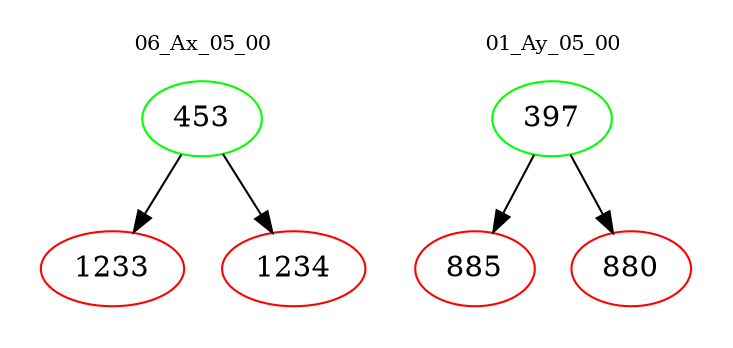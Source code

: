 digraph{
subgraph cluster_0 {
color = white
label = "06_Ax_05_00";
fontsize=10;
T0_453 [label="453", color="green"]
T0_453 -> T0_1233 [color="black"]
T0_1233 [label="1233", color="red"]
T0_453 -> T0_1234 [color="black"]
T0_1234 [label="1234", color="red"]
}
subgraph cluster_1 {
color = white
label = "01_Ay_05_00";
fontsize=10;
T1_397 [label="397", color="green"]
T1_397 -> T1_885 [color="black"]
T1_885 [label="885", color="red"]
T1_397 -> T1_880 [color="black"]
T1_880 [label="880", color="red"]
}
}
